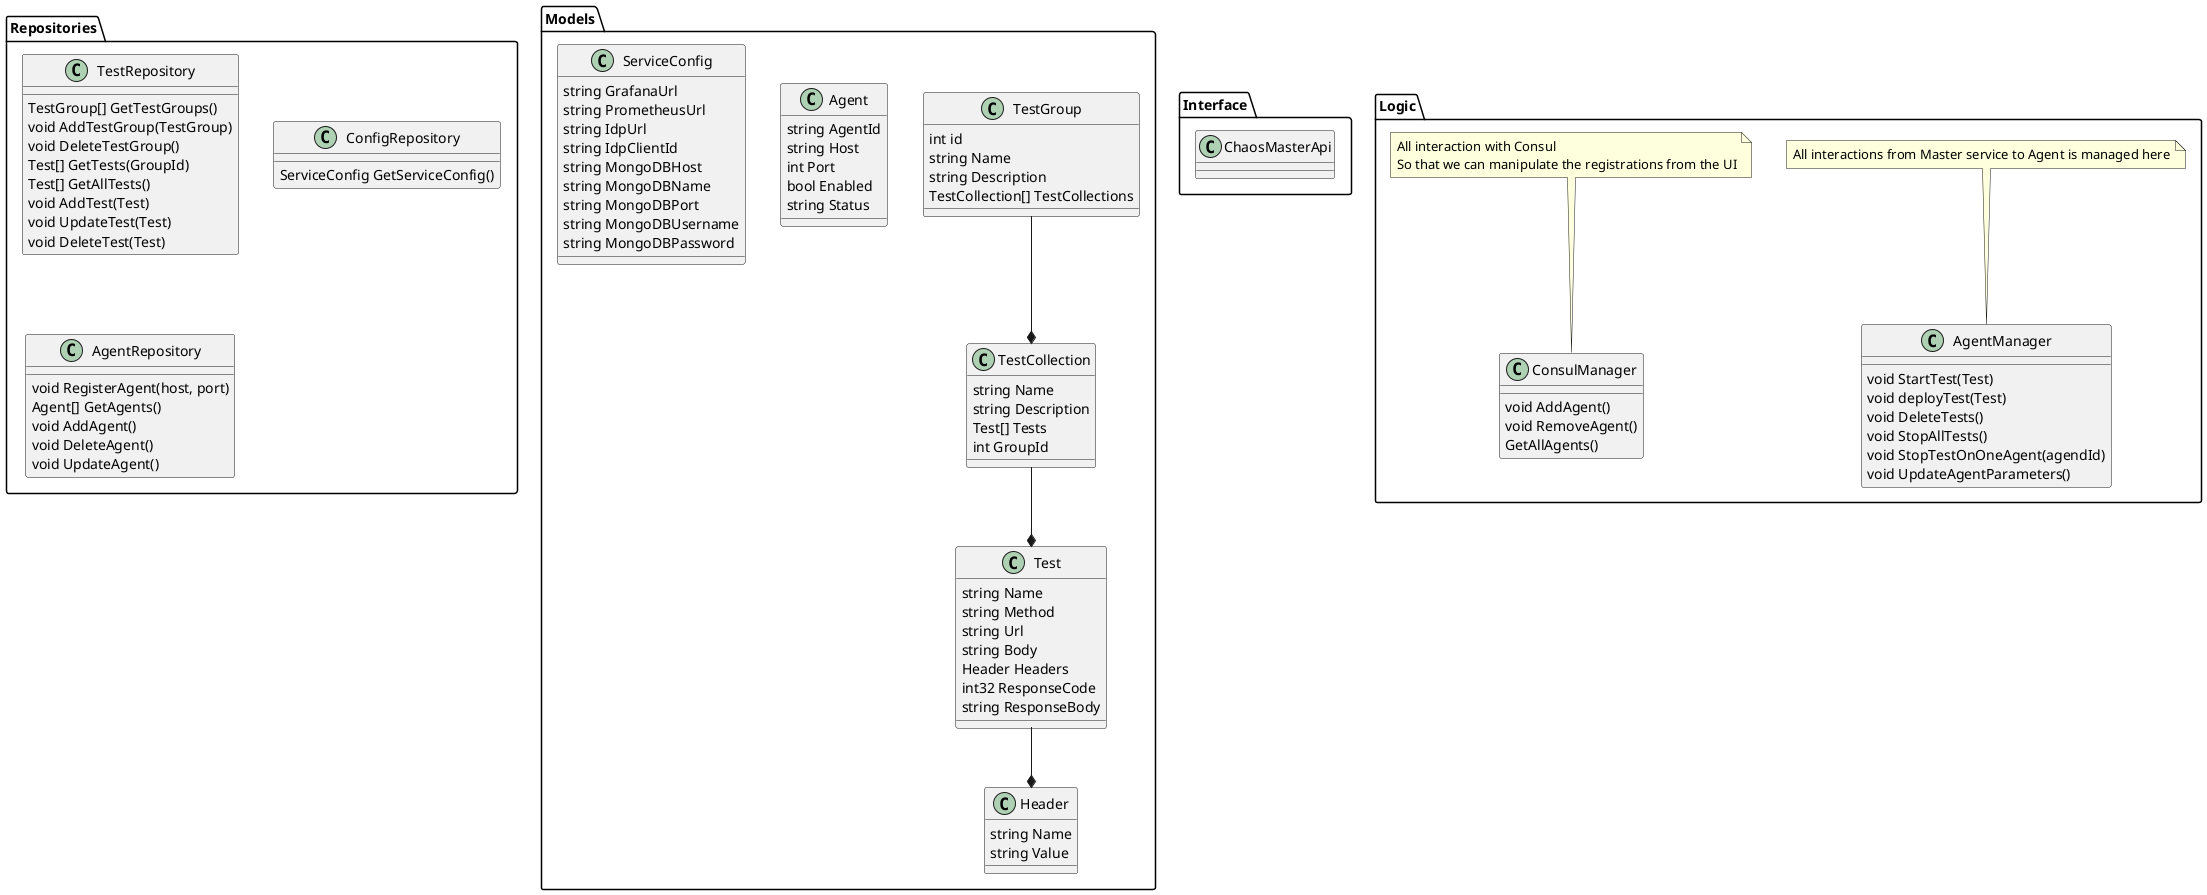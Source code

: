 @startuml

package Models {
    class TestGroup {
        int id
        string Name
        string Description
        TestCollection[] TestCollections
    }

    class Header {
        string Name
        string Value
    }

    class "Test"  {
        string Name
        string Method
        string Url
        string Body
        Header Headers
        int32 ResponseCode
        string ResponseBody
        
    }

    Test --* Header

    class TestCollection {
        string Name
        string Description
        Test[] Tests
        int GroupId
    }

    TestCollection --* Test

    TestGroup --* TestCollection

    class Agent {
        string AgentId
        string Host
        int Port
        bool Enabled
        string Status
    }

    class ServiceConfig {
        string GrafanaUrl
        string PrometheusUrl
        string IdpUrl
        string IdpClientId
        string MongoDBHost
        string MongoDBName
        string MongoDBPort
        string MongoDBUsername
        string MongoDBPassword
    }


}

package Repositories {
    class TestRepository {
        TestGroup[] GetTestGroups()
        void AddTestGroup(TestGroup)
        void DeleteTestGroup()
        Test[] GetTests(GroupId)
        Test[] GetAllTests()
        void AddTest(Test)
        void UpdateTest(Test)
        void DeleteTest(Test)
    }

    class ConfigRepository {        
        ServiceConfig GetServiceConfig()
    }

    class AgentRepository {
        void RegisterAgent(host, port)
        Agent[] GetAgents()
        void AddAgent()
        void DeleteAgent()
        void UpdateAgent()
    }
}

package Interface {
    class ChaosMasterApi {

    }
}

package Logic {
    class AgentManager {
        void StartTest(Test)
        void deployTest(Test)
        void DeleteTests()
        void StopAllTests()
        void StopTestOnOneAgent(agendId)
        void UpdateAgentParameters()

    }

    note as NAgentManager
        All interactions from Master service to Agent is managed here
    end note

    NAgentManager .. AgentManager

    class ConsulManager {
        void AddAgent()
        void RemoveAgent()
        GetAllAgents()
    }

    note as NConsul
        All interaction with Consul
        So that we can manipulate the registrations from the UI
    end note 

    NConsul .. ConsulManager
}



@enduml